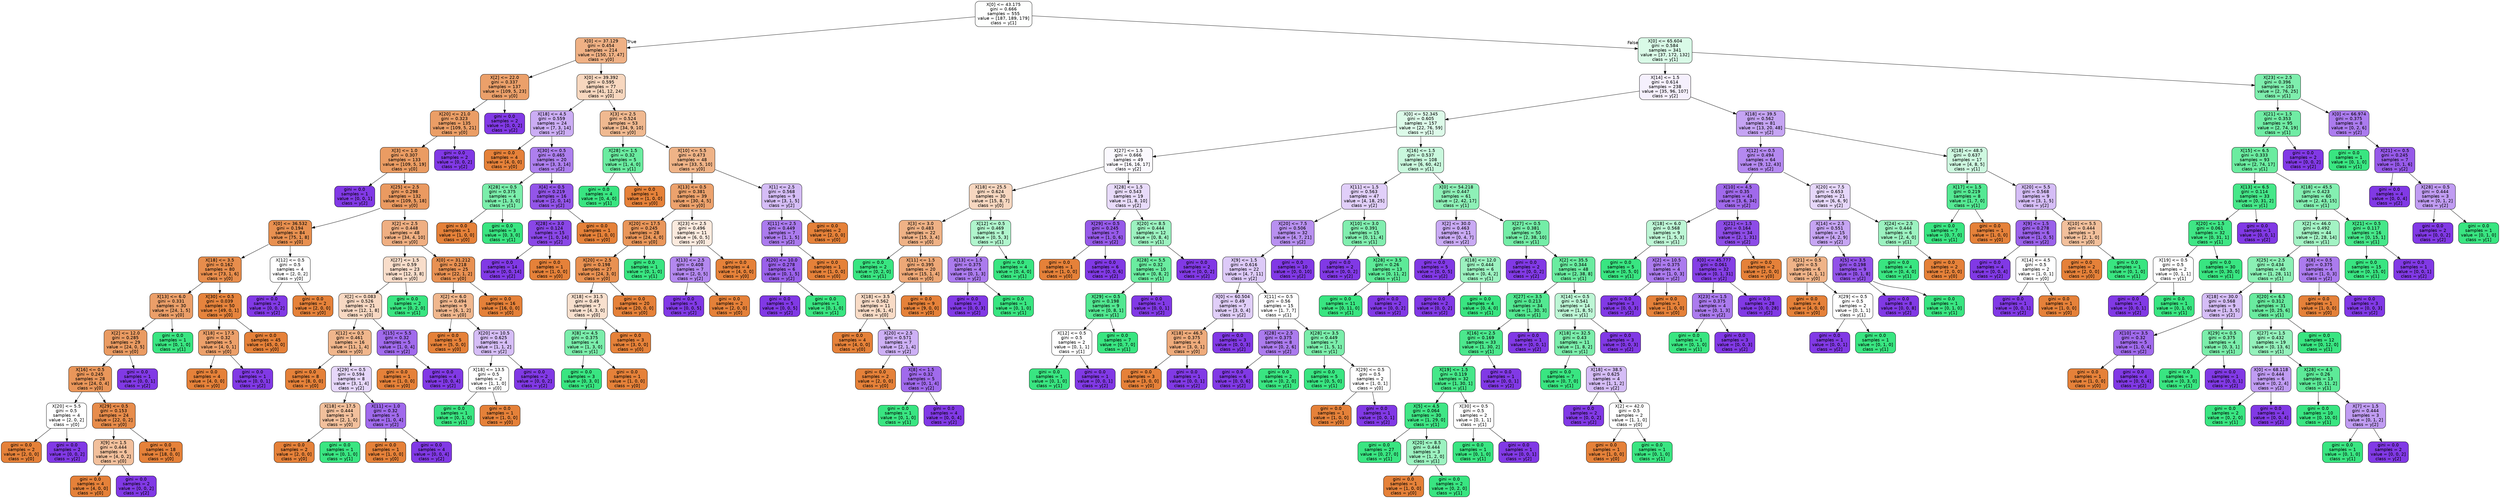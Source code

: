 digraph Tree {
node [shape=box, style="filled, rounded", color="black", fontname=helvetica] ;
edge [fontname=helvetica] ;
0 [label="X[0] <= 43.175\ngini = 0.666\nsamples = 555\nvalue = [187, 189, 179]\nclass = y[1]", fillcolor="#fefffe"] ;
1 [label="X[0] <= 37.129\ngini = 0.454\nsamples = 214\nvalue = [150, 17, 47]\nclass = y[0]", fillcolor="#efb185"] ;
0 -> 1 [labeldistance=2.5, labelangle=45, headlabel="True"] ;
2 [label="X[2] <= 22.0\ngini = 0.337\nsamples = 137\nvalue = [109, 5, 23]\nclass = y[0]", fillcolor="#eba06a"] ;
1 -> 2 ;
3 [label="X[20] <= 21.0\ngini = 0.323\nsamples = 135\nvalue = [109, 5, 21]\nclass = y[0]", fillcolor="#eb9e66"] ;
2 -> 3 ;
4 [label="X[3] <= 1.0\ngini = 0.307\nsamples = 133\nvalue = [109, 5, 19]\nclass = y[0]", fillcolor="#ea9c63"] ;
3 -> 4 ;
5 [label="gini = 0.0\nsamples = 1\nvalue = [0, 0, 1]\nclass = y[2]", fillcolor="#8139e5"] ;
4 -> 5 ;
6 [label="X[25] <= 2.5\ngini = 0.298\nsamples = 132\nvalue = [109, 5, 18]\nclass = y[0]", fillcolor="#ea9a61"] ;
4 -> 6 ;
7 [label="X[0] <= 36.532\ngini = 0.194\nsamples = 84\nvalue = [75, 1, 8]\nclass = y[0]", fillcolor="#e89050"] ;
6 -> 7 ;
8 [label="X[18] <= 3.5\ngini = 0.162\nsamples = 80\nvalue = [73, 1, 6]\nclass = y[0]", fillcolor="#e78d4c"] ;
7 -> 8 ;
9 [label="X[13] <= 6.0\ngini = 0.331\nsamples = 30\nvalue = [24, 1, 5]\nclass = y[0]", fillcolor="#eb9f69"] ;
8 -> 9 ;
10 [label="X[2] <= 12.0\ngini = 0.285\nsamples = 29\nvalue = [24, 0, 5]\nclass = y[0]", fillcolor="#ea9b62"] ;
9 -> 10 ;
11 [label="X[16] <= 0.5\ngini = 0.245\nsamples = 28\nvalue = [24, 0, 4]\nclass = y[0]", fillcolor="#e9965a"] ;
10 -> 11 ;
12 [label="X[20] <= 5.5\ngini = 0.5\nsamples = 4\nvalue = [2, 0, 2]\nclass = y[0]", fillcolor="#ffffff"] ;
11 -> 12 ;
13 [label="gini = 0.0\nsamples = 2\nvalue = [2, 0, 0]\nclass = y[0]", fillcolor="#e58139"] ;
12 -> 13 ;
14 [label="gini = 0.0\nsamples = 2\nvalue = [0, 0, 2]\nclass = y[2]", fillcolor="#8139e5"] ;
12 -> 14 ;
15 [label="X[29] <= 0.5\ngini = 0.153\nsamples = 24\nvalue = [22, 0, 2]\nclass = y[0]", fillcolor="#e78c4b"] ;
11 -> 15 ;
16 [label="X[9] <= 1.5\ngini = 0.444\nsamples = 6\nvalue = [4, 0, 2]\nclass = y[0]", fillcolor="#f2c09c"] ;
15 -> 16 ;
17 [label="gini = 0.0\nsamples = 4\nvalue = [4, 0, 0]\nclass = y[0]", fillcolor="#e58139"] ;
16 -> 17 ;
18 [label="gini = 0.0\nsamples = 2\nvalue = [0, 0, 2]\nclass = y[2]", fillcolor="#8139e5"] ;
16 -> 18 ;
19 [label="gini = 0.0\nsamples = 18\nvalue = [18, 0, 0]\nclass = y[0]", fillcolor="#e58139"] ;
15 -> 19 ;
20 [label="gini = 0.0\nsamples = 1\nvalue = [0, 0, 1]\nclass = y[2]", fillcolor="#8139e5"] ;
10 -> 20 ;
21 [label="gini = 0.0\nsamples = 1\nvalue = [0, 1, 0]\nclass = y[1]", fillcolor="#39e581"] ;
9 -> 21 ;
22 [label="X[30] <= 0.5\ngini = 0.039\nsamples = 50\nvalue = [49, 0, 1]\nclass = y[0]", fillcolor="#e6843d"] ;
8 -> 22 ;
23 [label="X[18] <= 17.5\ngini = 0.32\nsamples = 5\nvalue = [4, 0, 1]\nclass = y[0]", fillcolor="#eca06a"] ;
22 -> 23 ;
24 [label="gini = 0.0\nsamples = 4\nvalue = [4, 0, 0]\nclass = y[0]", fillcolor="#e58139"] ;
23 -> 24 ;
25 [label="gini = 0.0\nsamples = 1\nvalue = [0, 0, 1]\nclass = y[2]", fillcolor="#8139e5"] ;
23 -> 25 ;
26 [label="gini = 0.0\nsamples = 45\nvalue = [45, 0, 0]\nclass = y[0]", fillcolor="#e58139"] ;
22 -> 26 ;
27 [label="X[12] <= 0.5\ngini = 0.5\nsamples = 4\nvalue = [2, 0, 2]\nclass = y[0]", fillcolor="#ffffff"] ;
7 -> 27 ;
28 [label="gini = 0.0\nsamples = 2\nvalue = [0, 0, 2]\nclass = y[2]", fillcolor="#8139e5"] ;
27 -> 28 ;
29 [label="gini = 0.0\nsamples = 2\nvalue = [2, 0, 0]\nclass = y[0]", fillcolor="#e58139"] ;
27 -> 29 ;
30 [label="X[2] <= 2.5\ngini = 0.448\nsamples = 48\nvalue = [34, 4, 10]\nclass = y[0]", fillcolor="#efaf82"] ;
6 -> 30 ;
31 [label="X[27] <= 1.5\ngini = 0.59\nsamples = 23\nvalue = [12, 3, 8]\nclass = y[0]", fillcolor="#f8ddca"] ;
30 -> 31 ;
32 [label="X[2] <= 0.083\ngini = 0.526\nsamples = 21\nvalue = [12, 1, 8]\nclass = y[0]", fillcolor="#f7d8c2"] ;
31 -> 32 ;
33 [label="X[12] <= 0.5\ngini = 0.461\nsamples = 16\nvalue = [11, 1, 4]\nclass = y[0]", fillcolor="#f0b68c"] ;
32 -> 33 ;
34 [label="gini = 0.0\nsamples = 8\nvalue = [8, 0, 0]\nclass = y[0]", fillcolor="#e58139"] ;
33 -> 34 ;
35 [label="X[29] <= 0.5\ngini = 0.594\nsamples = 8\nvalue = [3, 1, 4]\nclass = y[2]", fillcolor="#e6d7fa"] ;
33 -> 35 ;
36 [label="X[18] <= 17.5\ngini = 0.444\nsamples = 3\nvalue = [2, 1, 0]\nclass = y[0]", fillcolor="#f2c09c"] ;
35 -> 36 ;
37 [label="gini = 0.0\nsamples = 2\nvalue = [2, 0, 0]\nclass = y[0]", fillcolor="#e58139"] ;
36 -> 37 ;
38 [label="gini = 0.0\nsamples = 1\nvalue = [0, 1, 0]\nclass = y[1]", fillcolor="#39e581"] ;
36 -> 38 ;
39 [label="X[11] <= 1.0\ngini = 0.32\nsamples = 5\nvalue = [1, 0, 4]\nclass = y[2]", fillcolor="#a06aec"] ;
35 -> 39 ;
40 [label="gini = 0.0\nsamples = 1\nvalue = [1, 0, 0]\nclass = y[0]", fillcolor="#e58139"] ;
39 -> 40 ;
41 [label="gini = 0.0\nsamples = 4\nvalue = [0, 0, 4]\nclass = y[2]", fillcolor="#8139e5"] ;
39 -> 41 ;
42 [label="X[15] <= 5.5\ngini = 0.32\nsamples = 5\nvalue = [1, 0, 4]\nclass = y[2]", fillcolor="#a06aec"] ;
32 -> 42 ;
43 [label="gini = 0.0\nsamples = 1\nvalue = [1, 0, 0]\nclass = y[0]", fillcolor="#e58139"] ;
42 -> 43 ;
44 [label="gini = 0.0\nsamples = 4\nvalue = [0, 0, 4]\nclass = y[2]", fillcolor="#8139e5"] ;
42 -> 44 ;
45 [label="gini = 0.0\nsamples = 2\nvalue = [0, 2, 0]\nclass = y[1]", fillcolor="#39e581"] ;
31 -> 45 ;
46 [label="X[0] <= 31.212\ngini = 0.218\nsamples = 25\nvalue = [22, 1, 2]\nclass = y[0]", fillcolor="#e89153"] ;
30 -> 46 ;
47 [label="X[2] <= 6.0\ngini = 0.494\nsamples = 9\nvalue = [6, 1, 2]\nclass = y[0]", fillcolor="#f0b78e"] ;
46 -> 47 ;
48 [label="gini = 0.0\nsamples = 5\nvalue = [5, 0, 0]\nclass = y[0]", fillcolor="#e58139"] ;
47 -> 48 ;
49 [label="X[20] <= 10.5\ngini = 0.625\nsamples = 4\nvalue = [1, 1, 2]\nclass = y[2]", fillcolor="#d5bdf6"] ;
47 -> 49 ;
50 [label="X[18] <= 13.5\ngini = 0.5\nsamples = 2\nvalue = [1, 1, 0]\nclass = y[0]", fillcolor="#ffffff"] ;
49 -> 50 ;
51 [label="gini = 0.0\nsamples = 1\nvalue = [0, 1, 0]\nclass = y[1]", fillcolor="#39e581"] ;
50 -> 51 ;
52 [label="gini = 0.0\nsamples = 1\nvalue = [1, 0, 0]\nclass = y[0]", fillcolor="#e58139"] ;
50 -> 52 ;
53 [label="gini = 0.0\nsamples = 2\nvalue = [0, 0, 2]\nclass = y[2]", fillcolor="#8139e5"] ;
49 -> 53 ;
54 [label="gini = 0.0\nsamples = 16\nvalue = [16, 0, 0]\nclass = y[0]", fillcolor="#e58139"] ;
46 -> 54 ;
55 [label="gini = 0.0\nsamples = 2\nvalue = [0, 0, 2]\nclass = y[2]", fillcolor="#8139e5"] ;
3 -> 55 ;
56 [label="gini = 0.0\nsamples = 2\nvalue = [0, 0, 2]\nclass = y[2]", fillcolor="#8139e5"] ;
2 -> 56 ;
57 [label="X[0] <= 39.392\ngini = 0.595\nsamples = 77\nvalue = [41, 12, 24]\nclass = y[0]", fillcolor="#f7d7bf"] ;
1 -> 57 ;
58 [label="X[18] <= 4.5\ngini = 0.559\nsamples = 24\nvalue = [7, 3, 14]\nclass = y[2]", fillcolor="#cbadf4"] ;
57 -> 58 ;
59 [label="gini = 0.0\nsamples = 4\nvalue = [4, 0, 0]\nclass = y[0]", fillcolor="#e58139"] ;
58 -> 59 ;
60 [label="X[30] <= 0.5\ngini = 0.465\nsamples = 20\nvalue = [3, 3, 14]\nclass = y[2]", fillcolor="#ad7fee"] ;
58 -> 60 ;
61 [label="X[28] <= 0.5\ngini = 0.375\nsamples = 4\nvalue = [1, 3, 0]\nclass = y[1]", fillcolor="#7beeab"] ;
60 -> 61 ;
62 [label="gini = 0.0\nsamples = 1\nvalue = [1, 0, 0]\nclass = y[0]", fillcolor="#e58139"] ;
61 -> 62 ;
63 [label="gini = 0.0\nsamples = 3\nvalue = [0, 3, 0]\nclass = y[1]", fillcolor="#39e581"] ;
61 -> 63 ;
64 [label="X[4] <= 0.5\ngini = 0.219\nsamples = 16\nvalue = [2, 0, 14]\nclass = y[2]", fillcolor="#9355e9"] ;
60 -> 64 ;
65 [label="X[28] <= 3.0\ngini = 0.124\nsamples = 15\nvalue = [1, 0, 14]\nclass = y[2]", fillcolor="#8a47e7"] ;
64 -> 65 ;
66 [label="gini = 0.0\nsamples = 14\nvalue = [0, 0, 14]\nclass = y[2]", fillcolor="#8139e5"] ;
65 -> 66 ;
67 [label="gini = 0.0\nsamples = 1\nvalue = [1, 0, 0]\nclass = y[0]", fillcolor="#e58139"] ;
65 -> 67 ;
68 [label="gini = 0.0\nsamples = 1\nvalue = [1, 0, 0]\nclass = y[0]", fillcolor="#e58139"] ;
64 -> 68 ;
69 [label="X[3] <= 2.5\ngini = 0.524\nsamples = 53\nvalue = [34, 9, 10]\nclass = y[0]", fillcolor="#f0b990"] ;
57 -> 69 ;
70 [label="X[28] <= 1.5\ngini = 0.32\nsamples = 5\nvalue = [1, 4, 0]\nclass = y[1]", fillcolor="#6aeca0"] ;
69 -> 70 ;
71 [label="gini = 0.0\nsamples = 4\nvalue = [0, 4, 0]\nclass = y[1]", fillcolor="#39e581"] ;
70 -> 71 ;
72 [label="gini = 0.0\nsamples = 1\nvalue = [1, 0, 0]\nclass = y[0]", fillcolor="#e58139"] ;
70 -> 72 ;
73 [label="X[10] <= 5.5\ngini = 0.473\nsamples = 48\nvalue = [33, 5, 10]\nclass = y[0]", fillcolor="#efb387"] ;
69 -> 73 ;
74 [label="X[13] <= 0.5\ngini = 0.381\nsamples = 39\nvalue = [30, 4, 5]\nclass = y[0]", fillcolor="#eca26d"] ;
73 -> 74 ;
75 [label="X[20] <= 17.5\ngini = 0.245\nsamples = 28\nvalue = [24, 4, 0]\nclass = y[0]", fillcolor="#e9965a"] ;
74 -> 75 ;
76 [label="X[20] <= 2.5\ngini = 0.198\nsamples = 27\nvalue = [24, 3, 0]\nclass = y[0]", fillcolor="#e89152"] ;
75 -> 76 ;
77 [label="X[18] <= 31.5\ngini = 0.49\nsamples = 7\nvalue = [4, 3, 0]\nclass = y[0]", fillcolor="#f8e0ce"] ;
76 -> 77 ;
78 [label="X[8] <= 4.5\ngini = 0.375\nsamples = 4\nvalue = [1, 3, 0]\nclass = y[1]", fillcolor="#7beeab"] ;
77 -> 78 ;
79 [label="gini = 0.0\nsamples = 3\nvalue = [0, 3, 0]\nclass = y[1]", fillcolor="#39e581"] ;
78 -> 79 ;
80 [label="gini = 0.0\nsamples = 1\nvalue = [1, 0, 0]\nclass = y[0]", fillcolor="#e58139"] ;
78 -> 80 ;
81 [label="gini = 0.0\nsamples = 3\nvalue = [3, 0, 0]\nclass = y[0]", fillcolor="#e58139"] ;
77 -> 81 ;
82 [label="gini = 0.0\nsamples = 20\nvalue = [20, 0, 0]\nclass = y[0]", fillcolor="#e58139"] ;
76 -> 82 ;
83 [label="gini = 0.0\nsamples = 1\nvalue = [0, 1, 0]\nclass = y[1]", fillcolor="#39e581"] ;
75 -> 83 ;
84 [label="X[23] <= 2.5\ngini = 0.496\nsamples = 11\nvalue = [6, 0, 5]\nclass = y[0]", fillcolor="#fbeade"] ;
74 -> 84 ;
85 [label="X[13] <= 2.5\ngini = 0.408\nsamples = 7\nvalue = [2, 0, 5]\nclass = y[2]", fillcolor="#b388ef"] ;
84 -> 85 ;
86 [label="gini = 0.0\nsamples = 5\nvalue = [0, 0, 5]\nclass = y[2]", fillcolor="#8139e5"] ;
85 -> 86 ;
87 [label="gini = 0.0\nsamples = 2\nvalue = [2, 0, 0]\nclass = y[0]", fillcolor="#e58139"] ;
85 -> 87 ;
88 [label="gini = 0.0\nsamples = 4\nvalue = [4, 0, 0]\nclass = y[0]", fillcolor="#e58139"] ;
84 -> 88 ;
89 [label="X[1] <= 2.5\ngini = 0.568\nsamples = 9\nvalue = [3, 1, 5]\nclass = y[2]", fillcolor="#d5bdf6"] ;
73 -> 89 ;
90 [label="X[11] <= 2.5\ngini = 0.449\nsamples = 7\nvalue = [1, 1, 5]\nclass = y[2]", fillcolor="#ab7bee"] ;
89 -> 90 ;
91 [label="X[20] <= 10.0\ngini = 0.278\nsamples = 6\nvalue = [0, 1, 5]\nclass = y[2]", fillcolor="#9a61ea"] ;
90 -> 91 ;
92 [label="gini = 0.0\nsamples = 5\nvalue = [0, 0, 5]\nclass = y[2]", fillcolor="#8139e5"] ;
91 -> 92 ;
93 [label="gini = 0.0\nsamples = 1\nvalue = [0, 1, 0]\nclass = y[1]", fillcolor="#39e581"] ;
91 -> 93 ;
94 [label="gini = 0.0\nsamples = 1\nvalue = [1, 0, 0]\nclass = y[0]", fillcolor="#e58139"] ;
90 -> 94 ;
95 [label="gini = 0.0\nsamples = 2\nvalue = [2, 0, 0]\nclass = y[0]", fillcolor="#e58139"] ;
89 -> 95 ;
96 [label="X[0] <= 65.604\ngini = 0.584\nsamples = 341\nvalue = [37, 172, 132]\nclass = y[1]", fillcolor="#d9fae7"] ;
0 -> 96 [labeldistance=2.5, labelangle=-45, headlabel="False"] ;
97 [label="X[14] <= 1.5\ngini = 0.614\nsamples = 238\nvalue = [35, 96, 107]\nclass = y[2]", fillcolor="#f5f0fd"] ;
96 -> 97 ;
98 [label="X[0] <= 52.345\ngini = 0.605\nsamples = 157\nvalue = [22, 76, 59]\nclass = y[1]", fillcolor="#ddfae9"] ;
97 -> 98 ;
99 [label="X[27] <= 1.5\ngini = 0.666\nsamples = 49\nvalue = [16, 16, 17]\nclass = y[2]", fillcolor="#fbf9fe"] ;
98 -> 99 ;
100 [label="X[18] <= 25.5\ngini = 0.624\nsamples = 30\nvalue = [15, 8, 7]\nclass = y[0]", fillcolor="#f7d7c0"] ;
99 -> 100 ;
101 [label="X[3] <= 3.0\ngini = 0.483\nsamples = 22\nvalue = [15, 3, 4]\nclass = y[0]", fillcolor="#efb286"] ;
100 -> 101 ;
102 [label="gini = 0.0\nsamples = 2\nvalue = [0, 2, 0]\nclass = y[1]", fillcolor="#39e581"] ;
101 -> 102 ;
103 [label="X[11] <= 1.5\ngini = 0.395\nsamples = 20\nvalue = [15, 1, 4]\nclass = y[0]", fillcolor="#eda877"] ;
101 -> 103 ;
104 [label="X[18] <= 3.5\ngini = 0.562\nsamples = 11\nvalue = [6, 1, 4]\nclass = y[0]", fillcolor="#f8dbc6"] ;
103 -> 104 ;
105 [label="gini = 0.0\nsamples = 4\nvalue = [4, 0, 0]\nclass = y[0]", fillcolor="#e58139"] ;
104 -> 105 ;
106 [label="X[20] <= 2.5\ngini = 0.571\nsamples = 7\nvalue = [2, 1, 4]\nclass = y[2]", fillcolor="#cdb0f5"] ;
104 -> 106 ;
107 [label="gini = 0.0\nsamples = 2\nvalue = [2, 0, 0]\nclass = y[0]", fillcolor="#e58139"] ;
106 -> 107 ;
108 [label="X[8] <= 1.5\ngini = 0.32\nsamples = 5\nvalue = [0, 1, 4]\nclass = y[2]", fillcolor="#a06aec"] ;
106 -> 108 ;
109 [label="gini = 0.0\nsamples = 1\nvalue = [0, 1, 0]\nclass = y[1]", fillcolor="#39e581"] ;
108 -> 109 ;
110 [label="gini = 0.0\nsamples = 4\nvalue = [0, 0, 4]\nclass = y[2]", fillcolor="#8139e5"] ;
108 -> 110 ;
111 [label="gini = 0.0\nsamples = 9\nvalue = [9, 0, 0]\nclass = y[0]", fillcolor="#e58139"] ;
103 -> 111 ;
112 [label="X[12] <= 0.5\ngini = 0.469\nsamples = 8\nvalue = [0, 5, 3]\nclass = y[1]", fillcolor="#b0f5cd"] ;
100 -> 112 ;
113 [label="X[13] <= 1.5\ngini = 0.375\nsamples = 4\nvalue = [0, 1, 3]\nclass = y[2]", fillcolor="#ab7bee"] ;
112 -> 113 ;
114 [label="gini = 0.0\nsamples = 3\nvalue = [0, 0, 3]\nclass = y[2]", fillcolor="#8139e5"] ;
113 -> 114 ;
115 [label="gini = 0.0\nsamples = 1\nvalue = [0, 1, 0]\nclass = y[1]", fillcolor="#39e581"] ;
113 -> 115 ;
116 [label="gini = 0.0\nsamples = 4\nvalue = [0, 4, 0]\nclass = y[1]", fillcolor="#39e581"] ;
112 -> 116 ;
117 [label="X[28] <= 1.5\ngini = 0.543\nsamples = 19\nvalue = [1, 8, 10]\nclass = y[2]", fillcolor="#e8dbfa"] ;
99 -> 117 ;
118 [label="X[29] <= 0.5\ngini = 0.245\nsamples = 7\nvalue = [1, 0, 6]\nclass = y[2]", fillcolor="#965ae9"] ;
117 -> 118 ;
119 [label="gini = 0.0\nsamples = 1\nvalue = [1, 0, 0]\nclass = y[0]", fillcolor="#e58139"] ;
118 -> 119 ;
120 [label="gini = 0.0\nsamples = 6\nvalue = [0, 0, 6]\nclass = y[2]", fillcolor="#8139e5"] ;
118 -> 120 ;
121 [label="X[20] <= 8.5\ngini = 0.444\nsamples = 12\nvalue = [0, 8, 4]\nclass = y[1]", fillcolor="#9cf2c0"] ;
117 -> 121 ;
122 [label="X[28] <= 5.5\ngini = 0.32\nsamples = 10\nvalue = [0, 8, 2]\nclass = y[1]", fillcolor="#6aeca0"] ;
121 -> 122 ;
123 [label="X[29] <= 0.5\ngini = 0.198\nsamples = 9\nvalue = [0, 8, 1]\nclass = y[1]", fillcolor="#52e891"] ;
122 -> 123 ;
124 [label="X[12] <= 0.5\ngini = 0.5\nsamples = 2\nvalue = [0, 1, 1]\nclass = y[1]", fillcolor="#ffffff"] ;
123 -> 124 ;
125 [label="gini = 0.0\nsamples = 1\nvalue = [0, 1, 0]\nclass = y[1]", fillcolor="#39e581"] ;
124 -> 125 ;
126 [label="gini = 0.0\nsamples = 1\nvalue = [0, 0, 1]\nclass = y[2]", fillcolor="#8139e5"] ;
124 -> 126 ;
127 [label="gini = 0.0\nsamples = 7\nvalue = [0, 7, 0]\nclass = y[1]", fillcolor="#39e581"] ;
123 -> 127 ;
128 [label="gini = 0.0\nsamples = 1\nvalue = [0, 0, 1]\nclass = y[2]", fillcolor="#8139e5"] ;
122 -> 128 ;
129 [label="gini = 0.0\nsamples = 2\nvalue = [0, 0, 2]\nclass = y[2]", fillcolor="#8139e5"] ;
121 -> 129 ;
130 [label="X[16] <= 1.5\ngini = 0.537\nsamples = 108\nvalue = [6, 60, 42]\nclass = y[1]", fillcolor="#c9f8dd"] ;
98 -> 130 ;
131 [label="X[11] <= 1.5\ngini = 0.563\nsamples = 47\nvalue = [4, 18, 25]\nclass = y[2]", fillcolor="#e1cff9"] ;
130 -> 131 ;
132 [label="X[20] <= 7.5\ngini = 0.506\nsamples = 32\nvalue = [4, 7, 21]\nclass = y[2]", fillcolor="#b890f0"] ;
131 -> 132 ;
133 [label="X[9] <= 1.5\ngini = 0.616\nsamples = 22\nvalue = [4, 7, 11]\nclass = y[2]", fillcolor="#ddcaf8"] ;
132 -> 133 ;
134 [label="X[0] <= 60.504\ngini = 0.49\nsamples = 7\nvalue = [3, 0, 4]\nclass = y[2]", fillcolor="#e0cef8"] ;
133 -> 134 ;
135 [label="X[18] <= 46.5\ngini = 0.375\nsamples = 4\nvalue = [3, 0, 1]\nclass = y[0]", fillcolor="#eeab7b"] ;
134 -> 135 ;
136 [label="gini = 0.0\nsamples = 3\nvalue = [3, 0, 0]\nclass = y[0]", fillcolor="#e58139"] ;
135 -> 136 ;
137 [label="gini = 0.0\nsamples = 1\nvalue = [0, 0, 1]\nclass = y[2]", fillcolor="#8139e5"] ;
135 -> 137 ;
138 [label="gini = 0.0\nsamples = 3\nvalue = [0, 0, 3]\nclass = y[2]", fillcolor="#8139e5"] ;
134 -> 138 ;
139 [label="X[11] <= 0.5\ngini = 0.56\nsamples = 15\nvalue = [1, 7, 7]\nclass = y[1]", fillcolor="#ffffff"] ;
133 -> 139 ;
140 [label="X[28] <= 2.5\ngini = 0.375\nsamples = 8\nvalue = [0, 2, 6]\nclass = y[2]", fillcolor="#ab7bee"] ;
139 -> 140 ;
141 [label="gini = 0.0\nsamples = 6\nvalue = [0, 0, 6]\nclass = y[2]", fillcolor="#8139e5"] ;
140 -> 141 ;
142 [label="gini = 0.0\nsamples = 2\nvalue = [0, 2, 0]\nclass = y[1]", fillcolor="#39e581"] ;
140 -> 142 ;
143 [label="X[28] <= 3.5\ngini = 0.449\nsamples = 7\nvalue = [1, 5, 1]\nclass = y[1]", fillcolor="#7beeab"] ;
139 -> 143 ;
144 [label="gini = 0.0\nsamples = 5\nvalue = [0, 5, 0]\nclass = y[1]", fillcolor="#39e581"] ;
143 -> 144 ;
145 [label="X[29] <= 0.5\ngini = 0.5\nsamples = 2\nvalue = [1, 0, 1]\nclass = y[0]", fillcolor="#ffffff"] ;
143 -> 145 ;
146 [label="gini = 0.0\nsamples = 1\nvalue = [1, 0, 0]\nclass = y[0]", fillcolor="#e58139"] ;
145 -> 146 ;
147 [label="gini = 0.0\nsamples = 1\nvalue = [0, 0, 1]\nclass = y[2]", fillcolor="#8139e5"] ;
145 -> 147 ;
148 [label="gini = 0.0\nsamples = 10\nvalue = [0, 0, 10]\nclass = y[2]", fillcolor="#8139e5"] ;
132 -> 148 ;
149 [label="X[10] <= 3.0\ngini = 0.391\nsamples = 15\nvalue = [0, 11, 4]\nclass = y[1]", fillcolor="#81eeaf"] ;
131 -> 149 ;
150 [label="gini = 0.0\nsamples = 2\nvalue = [0, 0, 2]\nclass = y[2]", fillcolor="#8139e5"] ;
149 -> 150 ;
151 [label="X[28] <= 3.5\ngini = 0.26\nsamples = 13\nvalue = [0, 11, 2]\nclass = y[1]", fillcolor="#5dea98"] ;
149 -> 151 ;
152 [label="gini = 0.0\nsamples = 11\nvalue = [0, 11, 0]\nclass = y[1]", fillcolor="#39e581"] ;
151 -> 152 ;
153 [label="gini = 0.0\nsamples = 2\nvalue = [0, 0, 2]\nclass = y[2]", fillcolor="#8139e5"] ;
151 -> 153 ;
154 [label="X[0] <= 54.218\ngini = 0.447\nsamples = 61\nvalue = [2, 42, 17]\nclass = y[1]", fillcolor="#8ef0b7"] ;
130 -> 154 ;
155 [label="X[2] <= 30.0\ngini = 0.463\nsamples = 11\nvalue = [0, 4, 7]\nclass = y[2]", fillcolor="#c9aaf4"] ;
154 -> 155 ;
156 [label="gini = 0.0\nsamples = 5\nvalue = [0, 0, 5]\nclass = y[2]", fillcolor="#8139e5"] ;
155 -> 156 ;
157 [label="X[18] <= 12.0\ngini = 0.444\nsamples = 6\nvalue = [0, 4, 2]\nclass = y[1]", fillcolor="#9cf2c0"] ;
155 -> 157 ;
158 [label="gini = 0.0\nsamples = 2\nvalue = [0, 0, 2]\nclass = y[2]", fillcolor="#8139e5"] ;
157 -> 158 ;
159 [label="gini = 0.0\nsamples = 4\nvalue = [0, 4, 0]\nclass = y[1]", fillcolor="#39e581"] ;
157 -> 159 ;
160 [label="X[27] <= 0.5\ngini = 0.381\nsamples = 50\nvalue = [2, 38, 10]\nclass = y[1]", fillcolor="#74eda7"] ;
154 -> 160 ;
161 [label="gini = 0.0\nsamples = 2\nvalue = [0, 0, 2]\nclass = y[2]", fillcolor="#8139e5"] ;
160 -> 161 ;
162 [label="X[2] <= 35.5\ngini = 0.344\nsamples = 48\nvalue = [2, 38, 8]\nclass = y[1]", fillcolor="#6aeca0"] ;
160 -> 162 ;
163 [label="X[27] <= 3.5\ngini = 0.213\nsamples = 34\nvalue = [1, 30, 3]\nclass = y[1]", fillcolor="#53e891"] ;
162 -> 163 ;
164 [label="X[16] <= 2.5\ngini = 0.169\nsamples = 33\nvalue = [1, 30, 2]\nclass = y[1]", fillcolor="#4ce88d"] ;
163 -> 164 ;
165 [label="X[19] <= 1.5\ngini = 0.119\nsamples = 32\nvalue = [1, 30, 1]\nclass = y[1]", fillcolor="#46e789"] ;
164 -> 165 ;
166 [label="X[5] <= 4.5\ngini = 0.064\nsamples = 30\nvalue = [1, 29, 0]\nclass = y[1]", fillcolor="#40e685"] ;
165 -> 166 ;
167 [label="gini = 0.0\nsamples = 27\nvalue = [0, 27, 0]\nclass = y[1]", fillcolor="#39e581"] ;
166 -> 167 ;
168 [label="X[20] <= 8.5\ngini = 0.444\nsamples = 3\nvalue = [1, 2, 0]\nclass = y[1]", fillcolor="#9cf2c0"] ;
166 -> 168 ;
169 [label="gini = 0.0\nsamples = 1\nvalue = [1, 0, 0]\nclass = y[0]", fillcolor="#e58139"] ;
168 -> 169 ;
170 [label="gini = 0.0\nsamples = 2\nvalue = [0, 2, 0]\nclass = y[1]", fillcolor="#39e581"] ;
168 -> 170 ;
171 [label="X[30] <= 0.5\ngini = 0.5\nsamples = 2\nvalue = [0, 1, 1]\nclass = y[1]", fillcolor="#ffffff"] ;
165 -> 171 ;
172 [label="gini = 0.0\nsamples = 1\nvalue = [0, 1, 0]\nclass = y[1]", fillcolor="#39e581"] ;
171 -> 172 ;
173 [label="gini = 0.0\nsamples = 1\nvalue = [0, 0, 1]\nclass = y[2]", fillcolor="#8139e5"] ;
171 -> 173 ;
174 [label="gini = 0.0\nsamples = 1\nvalue = [0, 0, 1]\nclass = y[2]", fillcolor="#8139e5"] ;
164 -> 174 ;
175 [label="gini = 0.0\nsamples = 1\nvalue = [0, 0, 1]\nclass = y[2]", fillcolor="#8139e5"] ;
163 -> 175 ;
176 [label="X[14] <= 0.5\ngini = 0.541\nsamples = 14\nvalue = [1, 8, 5]\nclass = y[1]", fillcolor="#bdf6d5"] ;
162 -> 176 ;
177 [label="X[18] <= 32.5\ngini = 0.43\nsamples = 11\nvalue = [1, 8, 2]\nclass = y[1]", fillcolor="#7beeab"] ;
176 -> 177 ;
178 [label="gini = 0.0\nsamples = 7\nvalue = [0, 7, 0]\nclass = y[1]", fillcolor="#39e581"] ;
177 -> 178 ;
179 [label="X[18] <= 38.5\ngini = 0.625\nsamples = 4\nvalue = [1, 1, 2]\nclass = y[2]", fillcolor="#d5bdf6"] ;
177 -> 179 ;
180 [label="gini = 0.0\nsamples = 2\nvalue = [0, 0, 2]\nclass = y[2]", fillcolor="#8139e5"] ;
179 -> 180 ;
181 [label="X[2] <= 42.0\ngini = 0.5\nsamples = 2\nvalue = [1, 1, 0]\nclass = y[0]", fillcolor="#ffffff"] ;
179 -> 181 ;
182 [label="gini = 0.0\nsamples = 1\nvalue = [1, 0, 0]\nclass = y[0]", fillcolor="#e58139"] ;
181 -> 182 ;
183 [label="gini = 0.0\nsamples = 1\nvalue = [0, 1, 0]\nclass = y[1]", fillcolor="#39e581"] ;
181 -> 183 ;
184 [label="gini = 0.0\nsamples = 3\nvalue = [0, 0, 3]\nclass = y[2]", fillcolor="#8139e5"] ;
176 -> 184 ;
185 [label="X[18] <= 39.5\ngini = 0.562\nsamples = 81\nvalue = [13, 20, 48]\nclass = y[2]", fillcolor="#c5a4f3"] ;
97 -> 185 ;
186 [label="X[12] <= 0.5\ngini = 0.494\nsamples = 64\nvalue = [9, 12, 43]\nclass = y[2]", fillcolor="#b489f0"] ;
185 -> 186 ;
187 [label="X[10] <= 4.5\ngini = 0.35\nsamples = 43\nvalue = [3, 6, 34]\nclass = y[2]", fillcolor="#a069eb"] ;
186 -> 187 ;
188 [label="X[18] <= 6.0\ngini = 0.568\nsamples = 9\nvalue = [1, 5, 3]\nclass = y[1]", fillcolor="#bdf6d5"] ;
187 -> 188 ;
189 [label="gini = 0.0\nsamples = 5\nvalue = [0, 5, 0]\nclass = y[1]", fillcolor="#39e581"] ;
188 -> 189 ;
190 [label="X[2] <= 10.5\ngini = 0.375\nsamples = 4\nvalue = [1, 0, 3]\nclass = y[2]", fillcolor="#ab7bee"] ;
188 -> 190 ;
191 [label="gini = 0.0\nsamples = 3\nvalue = [0, 0, 3]\nclass = y[2]", fillcolor="#8139e5"] ;
190 -> 191 ;
192 [label="gini = 0.0\nsamples = 1\nvalue = [1, 0, 0]\nclass = y[0]", fillcolor="#e58139"] ;
190 -> 192 ;
193 [label="X[21] <= 1.5\ngini = 0.164\nsamples = 34\nvalue = [2, 1, 31]\nclass = y[2]", fillcolor="#8d4ce7"] ;
187 -> 193 ;
194 [label="X[0] <= 45.777\ngini = 0.061\nsamples = 32\nvalue = [0, 1, 31]\nclass = y[2]", fillcolor="#853fe6"] ;
193 -> 194 ;
195 [label="X[23] <= 1.5\ngini = 0.375\nsamples = 4\nvalue = [0, 1, 3]\nclass = y[2]", fillcolor="#ab7bee"] ;
194 -> 195 ;
196 [label="gini = 0.0\nsamples = 1\nvalue = [0, 1, 0]\nclass = y[1]", fillcolor="#39e581"] ;
195 -> 196 ;
197 [label="gini = 0.0\nsamples = 3\nvalue = [0, 0, 3]\nclass = y[2]", fillcolor="#8139e5"] ;
195 -> 197 ;
198 [label="gini = 0.0\nsamples = 28\nvalue = [0, 0, 28]\nclass = y[2]", fillcolor="#8139e5"] ;
194 -> 198 ;
199 [label="gini = 0.0\nsamples = 2\nvalue = [2, 0, 0]\nclass = y[0]", fillcolor="#e58139"] ;
193 -> 199 ;
200 [label="X[20] <= 7.5\ngini = 0.653\nsamples = 21\nvalue = [6, 6, 9]\nclass = y[2]", fillcolor="#e6d7fa"] ;
186 -> 200 ;
201 [label="X[14] <= 2.5\ngini = 0.551\nsamples = 15\nvalue = [4, 2, 9]\nclass = y[2]", fillcolor="#c6a5f3"] ;
200 -> 201 ;
202 [label="X[21] <= 0.5\ngini = 0.5\nsamples = 6\nvalue = [4, 1, 1]\nclass = y[0]", fillcolor="#efb388"] ;
201 -> 202 ;
203 [label="gini = 0.0\nsamples = 4\nvalue = [4, 0, 0]\nclass = y[0]", fillcolor="#e58139"] ;
202 -> 203 ;
204 [label="X[29] <= 0.5\ngini = 0.5\nsamples = 2\nvalue = [0, 1, 1]\nclass = y[1]", fillcolor="#ffffff"] ;
202 -> 204 ;
205 [label="gini = 0.0\nsamples = 1\nvalue = [0, 0, 1]\nclass = y[2]", fillcolor="#8139e5"] ;
204 -> 205 ;
206 [label="gini = 0.0\nsamples = 1\nvalue = [0, 1, 0]\nclass = y[1]", fillcolor="#39e581"] ;
204 -> 206 ;
207 [label="X[5] <= 3.5\ngini = 0.198\nsamples = 9\nvalue = [0, 1, 8]\nclass = y[2]", fillcolor="#9152e8"] ;
201 -> 207 ;
208 [label="gini = 0.0\nsamples = 8\nvalue = [0, 0, 8]\nclass = y[2]", fillcolor="#8139e5"] ;
207 -> 208 ;
209 [label="gini = 0.0\nsamples = 1\nvalue = [0, 1, 0]\nclass = y[1]", fillcolor="#39e581"] ;
207 -> 209 ;
210 [label="X[24] <= 2.5\ngini = 0.444\nsamples = 6\nvalue = [2, 4, 0]\nclass = y[1]", fillcolor="#9cf2c0"] ;
200 -> 210 ;
211 [label="gini = 0.0\nsamples = 4\nvalue = [0, 4, 0]\nclass = y[1]", fillcolor="#39e581"] ;
210 -> 211 ;
212 [label="gini = 0.0\nsamples = 2\nvalue = [2, 0, 0]\nclass = y[0]", fillcolor="#e58139"] ;
210 -> 212 ;
213 [label="X[18] <= 48.5\ngini = 0.637\nsamples = 17\nvalue = [4, 8, 5]\nclass = y[1]", fillcolor="#cef8e0"] ;
185 -> 213 ;
214 [label="X[17] <= 1.5\ngini = 0.219\nsamples = 8\nvalue = [1, 7, 0]\nclass = y[1]", fillcolor="#55e993"] ;
213 -> 214 ;
215 [label="gini = 0.0\nsamples = 7\nvalue = [0, 7, 0]\nclass = y[1]", fillcolor="#39e581"] ;
214 -> 215 ;
216 [label="gini = 0.0\nsamples = 1\nvalue = [1, 0, 0]\nclass = y[0]", fillcolor="#e58139"] ;
214 -> 216 ;
217 [label="X[20] <= 5.5\ngini = 0.568\nsamples = 9\nvalue = [3, 1, 5]\nclass = y[2]", fillcolor="#d5bdf6"] ;
213 -> 217 ;
218 [label="X[9] <= 1.5\ngini = 0.278\nsamples = 6\nvalue = [1, 0, 5]\nclass = y[2]", fillcolor="#9a61ea"] ;
217 -> 218 ;
219 [label="gini = 0.0\nsamples = 4\nvalue = [0, 0, 4]\nclass = y[2]", fillcolor="#8139e5"] ;
218 -> 219 ;
220 [label="X[14] <= 4.5\ngini = 0.5\nsamples = 2\nvalue = [1, 0, 1]\nclass = y[0]", fillcolor="#ffffff"] ;
218 -> 220 ;
221 [label="gini = 0.0\nsamples = 1\nvalue = [0, 0, 1]\nclass = y[2]", fillcolor="#8139e5"] ;
220 -> 221 ;
222 [label="gini = 0.0\nsamples = 1\nvalue = [1, 0, 0]\nclass = y[0]", fillcolor="#e58139"] ;
220 -> 222 ;
223 [label="X[10] <= 5.5\ngini = 0.444\nsamples = 3\nvalue = [2, 1, 0]\nclass = y[0]", fillcolor="#f2c09c"] ;
217 -> 223 ;
224 [label="gini = 0.0\nsamples = 2\nvalue = [2, 0, 0]\nclass = y[0]", fillcolor="#e58139"] ;
223 -> 224 ;
225 [label="gini = 0.0\nsamples = 1\nvalue = [0, 1, 0]\nclass = y[1]", fillcolor="#39e581"] ;
223 -> 225 ;
226 [label="X[23] <= 2.5\ngini = 0.396\nsamples = 103\nvalue = [2, 76, 25]\nclass = y[1]", fillcolor="#7eeead"] ;
96 -> 226 ;
227 [label="X[21] <= 1.5\ngini = 0.353\nsamples = 95\nvalue = [2, 74, 19]\nclass = y[1]", fillcolor="#70eca4"] ;
226 -> 227 ;
228 [label="X[15] <= 6.5\ngini = 0.333\nsamples = 93\nvalue = [2, 74, 17]\nclass = y[1]", fillcolor="#6beca0"] ;
227 -> 228 ;
229 [label="X[13] <= 6.5\ngini = 0.114\nsamples = 33\nvalue = [0, 31, 2]\nclass = y[1]", fillcolor="#46e789"] ;
228 -> 229 ;
230 [label="X[20] <= 1.5\ngini = 0.061\nsamples = 32\nvalue = [0, 31, 1]\nclass = y[1]", fillcolor="#3fe685"] ;
229 -> 230 ;
231 [label="X[19] <= 0.5\ngini = 0.5\nsamples = 2\nvalue = [0, 1, 1]\nclass = y[1]", fillcolor="#ffffff"] ;
230 -> 231 ;
232 [label="gini = 0.0\nsamples = 1\nvalue = [0, 0, 1]\nclass = y[2]", fillcolor="#8139e5"] ;
231 -> 232 ;
233 [label="gini = 0.0\nsamples = 1\nvalue = [0, 1, 0]\nclass = y[1]", fillcolor="#39e581"] ;
231 -> 233 ;
234 [label="gini = 0.0\nsamples = 30\nvalue = [0, 30, 0]\nclass = y[1]", fillcolor="#39e581"] ;
230 -> 234 ;
235 [label="gini = 0.0\nsamples = 1\nvalue = [0, 0, 1]\nclass = y[2]", fillcolor="#8139e5"] ;
229 -> 235 ;
236 [label="X[18] <= 45.5\ngini = 0.423\nsamples = 60\nvalue = [2, 43, 15]\nclass = y[1]", fillcolor="#84efb1"] ;
228 -> 236 ;
237 [label="X[2] <= 46.0\ngini = 0.492\nsamples = 44\nvalue = [2, 28, 14]\nclass = y[1]", fillcolor="#a3f3c4"] ;
236 -> 237 ;
238 [label="X[25] <= 2.5\ngini = 0.434\nsamples = 40\nvalue = [1, 28, 11]\nclass = y[1]", fillcolor="#8bf0b5"] ;
237 -> 238 ;
239 [label="X[18] <= 30.0\ngini = 0.568\nsamples = 9\nvalue = [1, 3, 5]\nclass = y[2]", fillcolor="#d5bdf6"] ;
238 -> 239 ;
240 [label="X[10] <= 3.5\ngini = 0.32\nsamples = 5\nvalue = [1, 0, 4]\nclass = y[2]", fillcolor="#a06aec"] ;
239 -> 240 ;
241 [label="gini = 0.0\nsamples = 1\nvalue = [1, 0, 0]\nclass = y[0]", fillcolor="#e58139"] ;
240 -> 241 ;
242 [label="gini = 0.0\nsamples = 4\nvalue = [0, 0, 4]\nclass = y[2]", fillcolor="#8139e5"] ;
240 -> 242 ;
243 [label="X[29] <= 0.5\ngini = 0.375\nsamples = 4\nvalue = [0, 3, 1]\nclass = y[1]", fillcolor="#7beeab"] ;
239 -> 243 ;
244 [label="gini = 0.0\nsamples = 3\nvalue = [0, 3, 0]\nclass = y[1]", fillcolor="#39e581"] ;
243 -> 244 ;
245 [label="gini = 0.0\nsamples = 1\nvalue = [0, 0, 1]\nclass = y[2]", fillcolor="#8139e5"] ;
243 -> 245 ;
246 [label="X[20] <= 6.5\ngini = 0.312\nsamples = 31\nvalue = [0, 25, 6]\nclass = y[1]", fillcolor="#69eb9f"] ;
238 -> 246 ;
247 [label="X[27] <= 1.5\ngini = 0.432\nsamples = 19\nvalue = [0, 13, 6]\nclass = y[1]", fillcolor="#94f1bb"] ;
246 -> 247 ;
248 [label="X[0] <= 68.118\ngini = 0.444\nsamples = 6\nvalue = [0, 2, 4]\nclass = y[2]", fillcolor="#c09cf2"] ;
247 -> 248 ;
249 [label="gini = 0.0\nsamples = 2\nvalue = [0, 2, 0]\nclass = y[1]", fillcolor="#39e581"] ;
248 -> 249 ;
250 [label="gini = 0.0\nsamples = 4\nvalue = [0, 0, 4]\nclass = y[2]", fillcolor="#8139e5"] ;
248 -> 250 ;
251 [label="X[28] <= 4.5\ngini = 0.26\nsamples = 13\nvalue = [0, 11, 2]\nclass = y[1]", fillcolor="#5dea98"] ;
247 -> 251 ;
252 [label="gini = 0.0\nsamples = 10\nvalue = [0, 10, 0]\nclass = y[1]", fillcolor="#39e581"] ;
251 -> 252 ;
253 [label="X[7] <= 1.5\ngini = 0.444\nsamples = 3\nvalue = [0, 1, 2]\nclass = y[2]", fillcolor="#c09cf2"] ;
251 -> 253 ;
254 [label="gini = 0.0\nsamples = 1\nvalue = [0, 1, 0]\nclass = y[1]", fillcolor="#39e581"] ;
253 -> 254 ;
255 [label="gini = 0.0\nsamples = 2\nvalue = [0, 0, 2]\nclass = y[2]", fillcolor="#8139e5"] ;
253 -> 255 ;
256 [label="gini = 0.0\nsamples = 12\nvalue = [0, 12, 0]\nclass = y[1]", fillcolor="#39e581"] ;
246 -> 256 ;
257 [label="X[8] <= 0.5\ngini = 0.375\nsamples = 4\nvalue = [1, 0, 3]\nclass = y[2]", fillcolor="#ab7bee"] ;
237 -> 257 ;
258 [label="gini = 0.0\nsamples = 1\nvalue = [1, 0, 0]\nclass = y[0]", fillcolor="#e58139"] ;
257 -> 258 ;
259 [label="gini = 0.0\nsamples = 3\nvalue = [0, 0, 3]\nclass = y[2]", fillcolor="#8139e5"] ;
257 -> 259 ;
260 [label="X[21] <= 0.5\ngini = 0.117\nsamples = 16\nvalue = [0, 15, 1]\nclass = y[1]", fillcolor="#46e789"] ;
236 -> 260 ;
261 [label="gini = 0.0\nsamples = 15\nvalue = [0, 15, 0]\nclass = y[1]", fillcolor="#39e581"] ;
260 -> 261 ;
262 [label="gini = 0.0\nsamples = 1\nvalue = [0, 0, 1]\nclass = y[2]", fillcolor="#8139e5"] ;
260 -> 262 ;
263 [label="gini = 0.0\nsamples = 2\nvalue = [0, 0, 2]\nclass = y[2]", fillcolor="#8139e5"] ;
227 -> 263 ;
264 [label="X[0] <= 66.974\ngini = 0.375\nsamples = 8\nvalue = [0, 2, 6]\nclass = y[2]", fillcolor="#ab7bee"] ;
226 -> 264 ;
265 [label="gini = 0.0\nsamples = 1\nvalue = [0, 1, 0]\nclass = y[1]", fillcolor="#39e581"] ;
264 -> 265 ;
266 [label="X[21] <= 0.5\ngini = 0.245\nsamples = 7\nvalue = [0, 1, 6]\nclass = y[2]", fillcolor="#965ae9"] ;
264 -> 266 ;
267 [label="gini = 0.0\nsamples = 4\nvalue = [0, 0, 4]\nclass = y[2]", fillcolor="#8139e5"] ;
266 -> 267 ;
268 [label="X[28] <= 0.5\ngini = 0.444\nsamples = 3\nvalue = [0, 1, 2]\nclass = y[2]", fillcolor="#c09cf2"] ;
266 -> 268 ;
269 [label="gini = 0.0\nsamples = 2\nvalue = [0, 0, 2]\nclass = y[2]", fillcolor="#8139e5"] ;
268 -> 269 ;
270 [label="gini = 0.0\nsamples = 1\nvalue = [0, 1, 0]\nclass = y[1]", fillcolor="#39e581"] ;
268 -> 270 ;
}